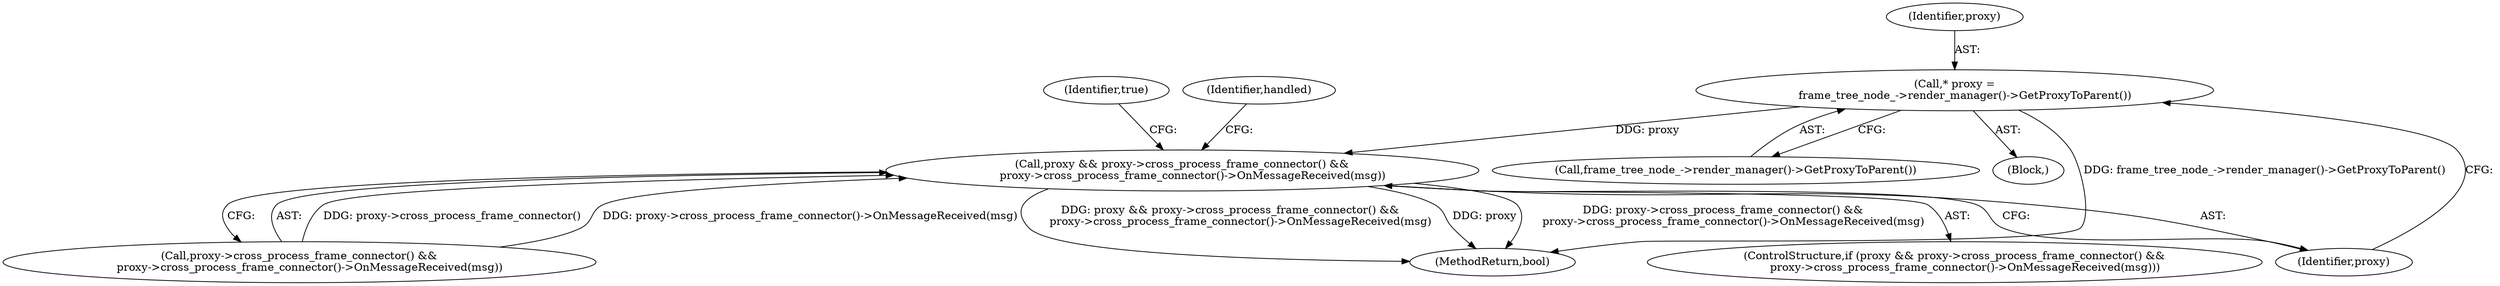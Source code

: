 digraph "0_Chrome_f03ea5a5c2ff26e239dfd23e263b15da2d9cee93_0@pointer" {
"1000124" [label="(Call,* proxy =\n      frame_tree_node_->render_manager()->GetProxyToParent())"];
"1000128" [label="(Call,proxy && proxy->cross_process_frame_connector() &&\n      proxy->cross_process_frame_connector()->OnMessageReceived(msg))"];
"1000127" [label="(ControlStructure,if (proxy && proxy->cross_process_frame_connector() &&\n      proxy->cross_process_frame_connector()->OnMessageReceived(msg)))"];
"1000129" [label="(Identifier,proxy)"];
"1000135" [label="(Identifier,true)"];
"1000130" [label="(Call,proxy->cross_process_frame_connector() &&\n      proxy->cross_process_frame_connector()->OnMessageReceived(msg))"];
"1000128" [label="(Call,proxy && proxy->cross_process_frame_connector() &&\n      proxy->cross_process_frame_connector()->OnMessageReceived(msg))"];
"1000126" [label="(Call,frame_tree_node_->render_manager()->GetProxyToParent())"];
"1000102" [label="(Block,)"];
"1000125" [label="(Identifier,proxy)"];
"1000124" [label="(Call,* proxy =\n      frame_tree_node_->render_manager()->GetProxyToParent())"];
"1000137" [label="(Identifier,handled)"];
"1000144" [label="(MethodReturn,bool)"];
"1000124" -> "1000102"  [label="AST: "];
"1000124" -> "1000126"  [label="CFG: "];
"1000125" -> "1000124"  [label="AST: "];
"1000126" -> "1000124"  [label="AST: "];
"1000129" -> "1000124"  [label="CFG: "];
"1000124" -> "1000144"  [label="DDG: frame_tree_node_->render_manager()->GetProxyToParent()"];
"1000124" -> "1000128"  [label="DDG: proxy"];
"1000128" -> "1000127"  [label="AST: "];
"1000128" -> "1000129"  [label="CFG: "];
"1000128" -> "1000130"  [label="CFG: "];
"1000129" -> "1000128"  [label="AST: "];
"1000130" -> "1000128"  [label="AST: "];
"1000135" -> "1000128"  [label="CFG: "];
"1000137" -> "1000128"  [label="CFG: "];
"1000128" -> "1000144"  [label="DDG: proxy"];
"1000128" -> "1000144"  [label="DDG: proxy->cross_process_frame_connector() &&\n      proxy->cross_process_frame_connector()->OnMessageReceived(msg)"];
"1000128" -> "1000144"  [label="DDG: proxy && proxy->cross_process_frame_connector() &&\n      proxy->cross_process_frame_connector()->OnMessageReceived(msg)"];
"1000130" -> "1000128"  [label="DDG: proxy->cross_process_frame_connector()"];
"1000130" -> "1000128"  [label="DDG: proxy->cross_process_frame_connector()->OnMessageReceived(msg)"];
}
